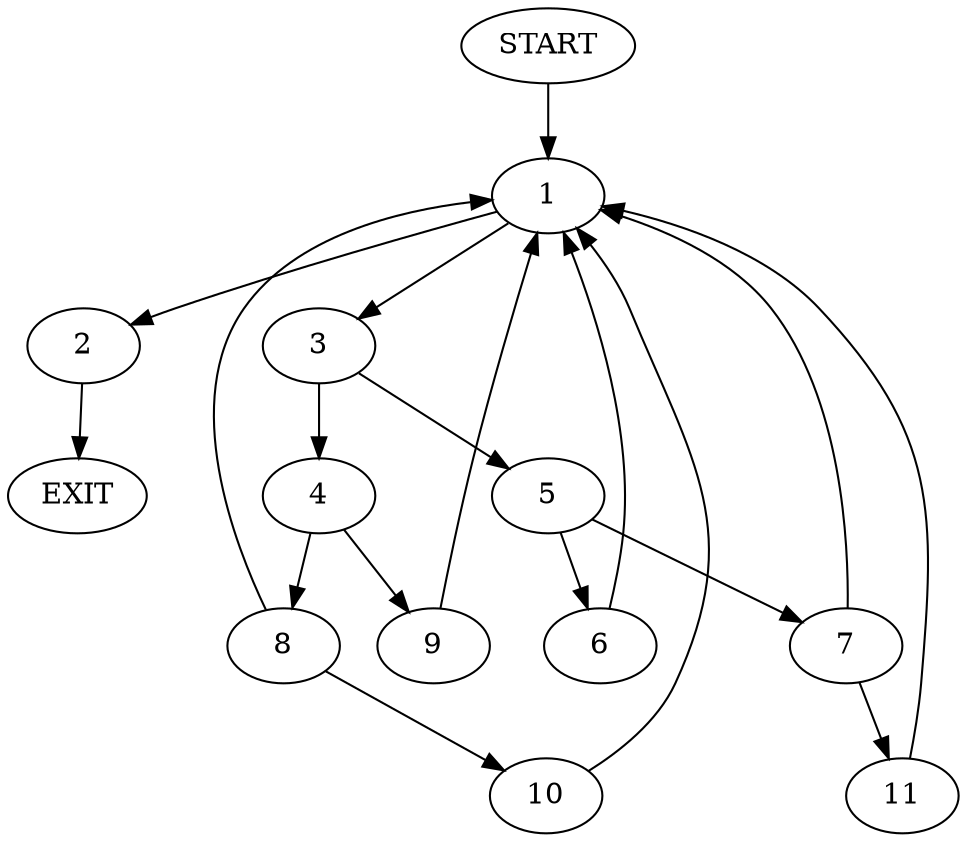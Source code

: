 digraph {
0 [label="START"]
12 [label="EXIT"]
0 -> 1
1 -> 2
1 -> 3
2 -> 12
3 -> 4
3 -> 5
5 -> 6
5 -> 7
4 -> 8
4 -> 9
9 -> 1
8 -> 10
8 -> 1
10 -> 1
6 -> 1
7 -> 11
7 -> 1
11 -> 1
}
